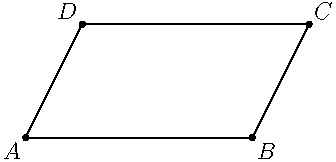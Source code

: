 unitsize(1cm);

pair A = (0, 0);
pair B = (4, 0);
pair C = (5, 2);
pair D = (1, 2);

dot(A, L=Label('$A$', align=SW));
dot(B, L=Label('$B$', align=SE));
dot(C, L=Label('$C$', align=NE));
dot(D, L=Label('$D$', align=NW));

draw(A -- B);
draw(B -- C);
draw(C -- D);
draw(D -- A);

